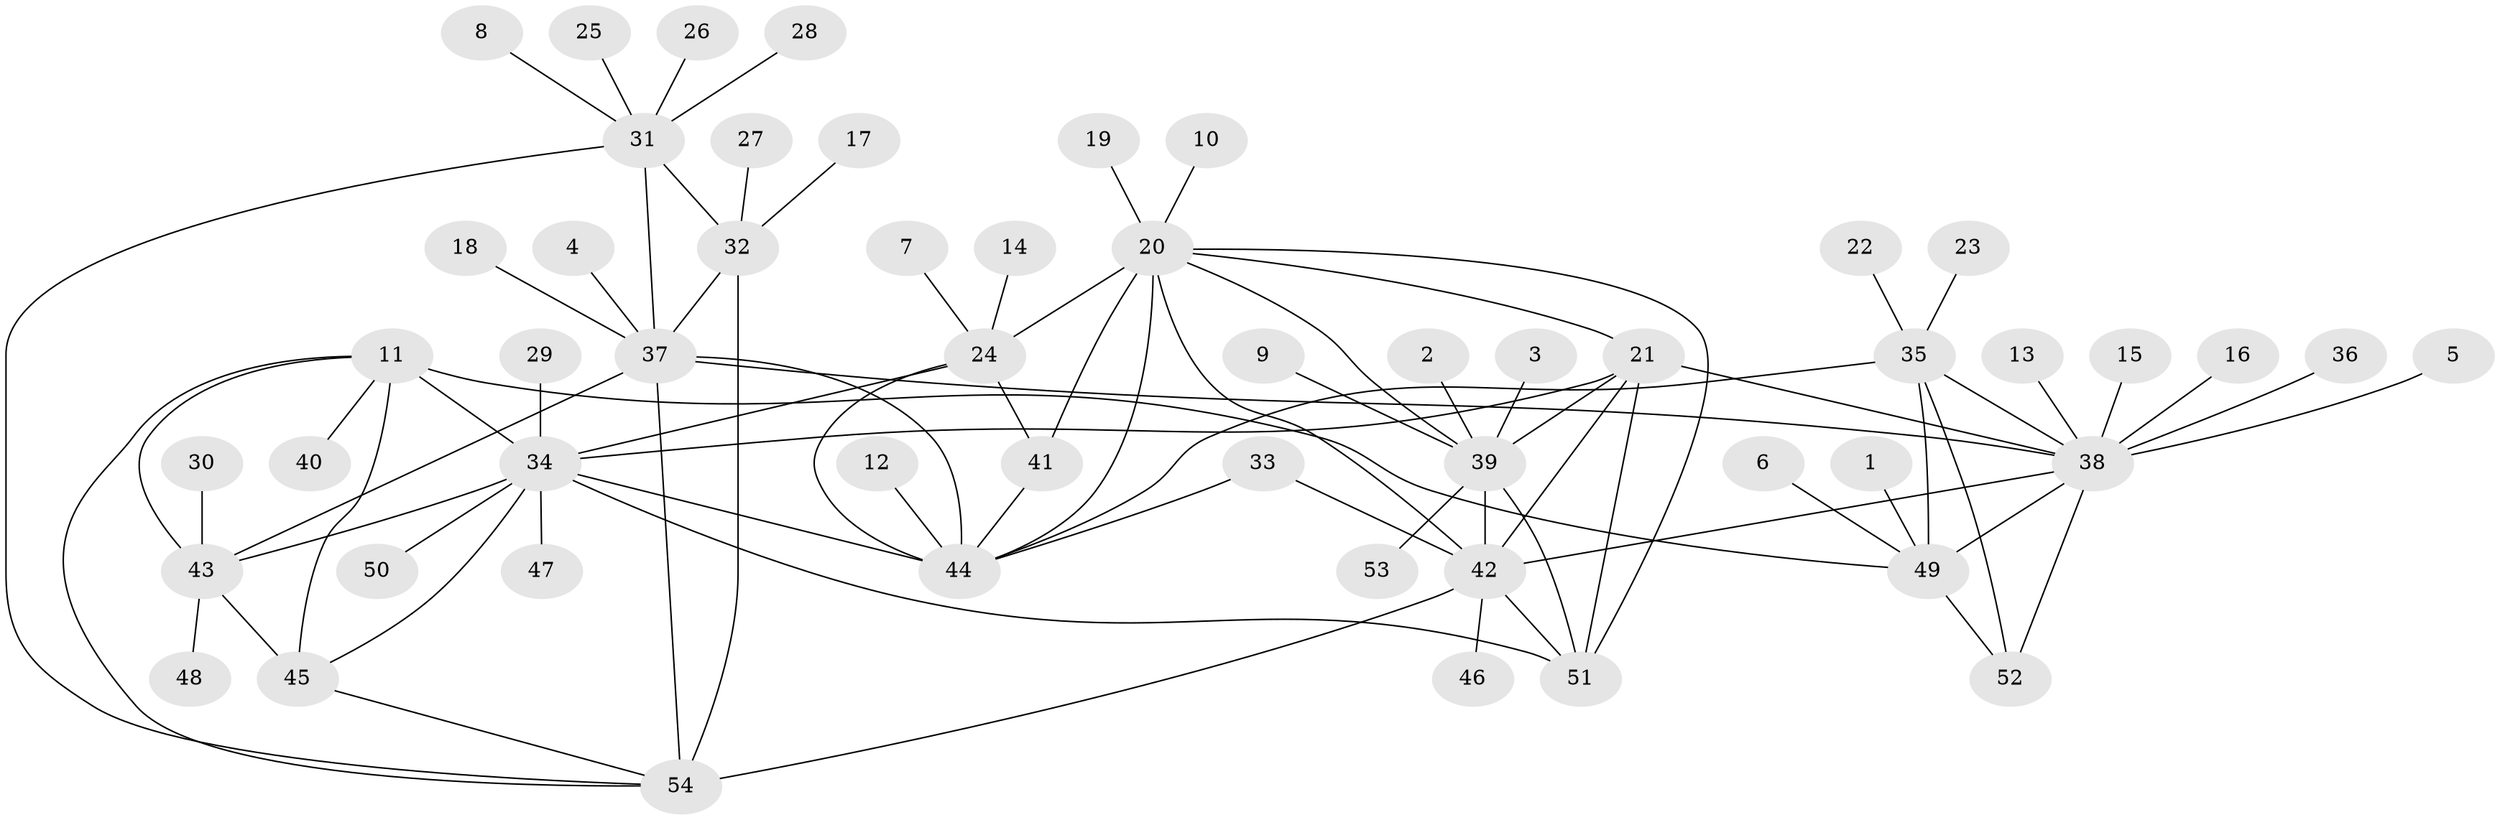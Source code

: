 // original degree distribution, {6: 0.0660377358490566, 5: 0.02830188679245283, 8: 0.03773584905660377, 11: 0.009433962264150943, 10: 0.03773584905660377, 9: 0.009433962264150943, 13: 0.018867924528301886, 4: 0.009433962264150943, 7: 0.018867924528301886, 2: 0.16981132075471697, 1: 0.5849056603773585, 3: 0.009433962264150943}
// Generated by graph-tools (version 1.1) at 2025/26/03/09/25 03:26:48]
// undirected, 54 vertices, 83 edges
graph export_dot {
graph [start="1"]
  node [color=gray90,style=filled];
  1;
  2;
  3;
  4;
  5;
  6;
  7;
  8;
  9;
  10;
  11;
  12;
  13;
  14;
  15;
  16;
  17;
  18;
  19;
  20;
  21;
  22;
  23;
  24;
  25;
  26;
  27;
  28;
  29;
  30;
  31;
  32;
  33;
  34;
  35;
  36;
  37;
  38;
  39;
  40;
  41;
  42;
  43;
  44;
  45;
  46;
  47;
  48;
  49;
  50;
  51;
  52;
  53;
  54;
  1 -- 49 [weight=1.0];
  2 -- 39 [weight=1.0];
  3 -- 39 [weight=1.0];
  4 -- 37 [weight=1.0];
  5 -- 38 [weight=1.0];
  6 -- 49 [weight=1.0];
  7 -- 24 [weight=1.0];
  8 -- 31 [weight=1.0];
  9 -- 39 [weight=1.0];
  10 -- 20 [weight=1.0];
  11 -- 34 [weight=2.0];
  11 -- 40 [weight=1.0];
  11 -- 43 [weight=2.0];
  11 -- 45 [weight=2.0];
  11 -- 49 [weight=1.0];
  11 -- 54 [weight=1.0];
  12 -- 44 [weight=1.0];
  13 -- 38 [weight=1.0];
  14 -- 24 [weight=1.0];
  15 -- 38 [weight=1.0];
  16 -- 38 [weight=1.0];
  17 -- 32 [weight=1.0];
  18 -- 37 [weight=1.0];
  19 -- 20 [weight=1.0];
  20 -- 21 [weight=1.0];
  20 -- 24 [weight=2.0];
  20 -- 39 [weight=1.0];
  20 -- 41 [weight=1.0];
  20 -- 42 [weight=1.0];
  20 -- 44 [weight=1.0];
  20 -- 51 [weight=1.0];
  21 -- 34 [weight=1.0];
  21 -- 38 [weight=1.0];
  21 -- 39 [weight=1.0];
  21 -- 42 [weight=1.0];
  21 -- 51 [weight=1.0];
  22 -- 35 [weight=1.0];
  23 -- 35 [weight=1.0];
  24 -- 34 [weight=1.0];
  24 -- 41 [weight=2.0];
  24 -- 44 [weight=2.0];
  25 -- 31 [weight=1.0];
  26 -- 31 [weight=1.0];
  27 -- 32 [weight=1.0];
  28 -- 31 [weight=1.0];
  29 -- 34 [weight=1.0];
  30 -- 43 [weight=1.0];
  31 -- 32 [weight=2.0];
  31 -- 37 [weight=1.0];
  31 -- 54 [weight=1.0];
  32 -- 37 [weight=2.0];
  32 -- 54 [weight=2.0];
  33 -- 42 [weight=1.0];
  33 -- 44 [weight=1.0];
  34 -- 43 [weight=1.0];
  34 -- 44 [weight=1.0];
  34 -- 45 [weight=1.0];
  34 -- 47 [weight=1.0];
  34 -- 50 [weight=1.0];
  34 -- 51 [weight=1.0];
  35 -- 38 [weight=1.0];
  35 -- 44 [weight=1.0];
  35 -- 49 [weight=1.0];
  35 -- 52 [weight=2.0];
  36 -- 38 [weight=1.0];
  37 -- 38 [weight=1.0];
  37 -- 43 [weight=1.0];
  37 -- 44 [weight=1.0];
  37 -- 54 [weight=1.0];
  38 -- 42 [weight=1.0];
  38 -- 49 [weight=1.0];
  38 -- 52 [weight=2.0];
  39 -- 42 [weight=1.0];
  39 -- 51 [weight=1.0];
  39 -- 53 [weight=1.0];
  41 -- 44 [weight=1.0];
  42 -- 46 [weight=1.0];
  42 -- 51 [weight=1.0];
  42 -- 54 [weight=1.0];
  43 -- 45 [weight=1.0];
  43 -- 48 [weight=1.0];
  45 -- 54 [weight=1.0];
  49 -- 52 [weight=2.0];
}
